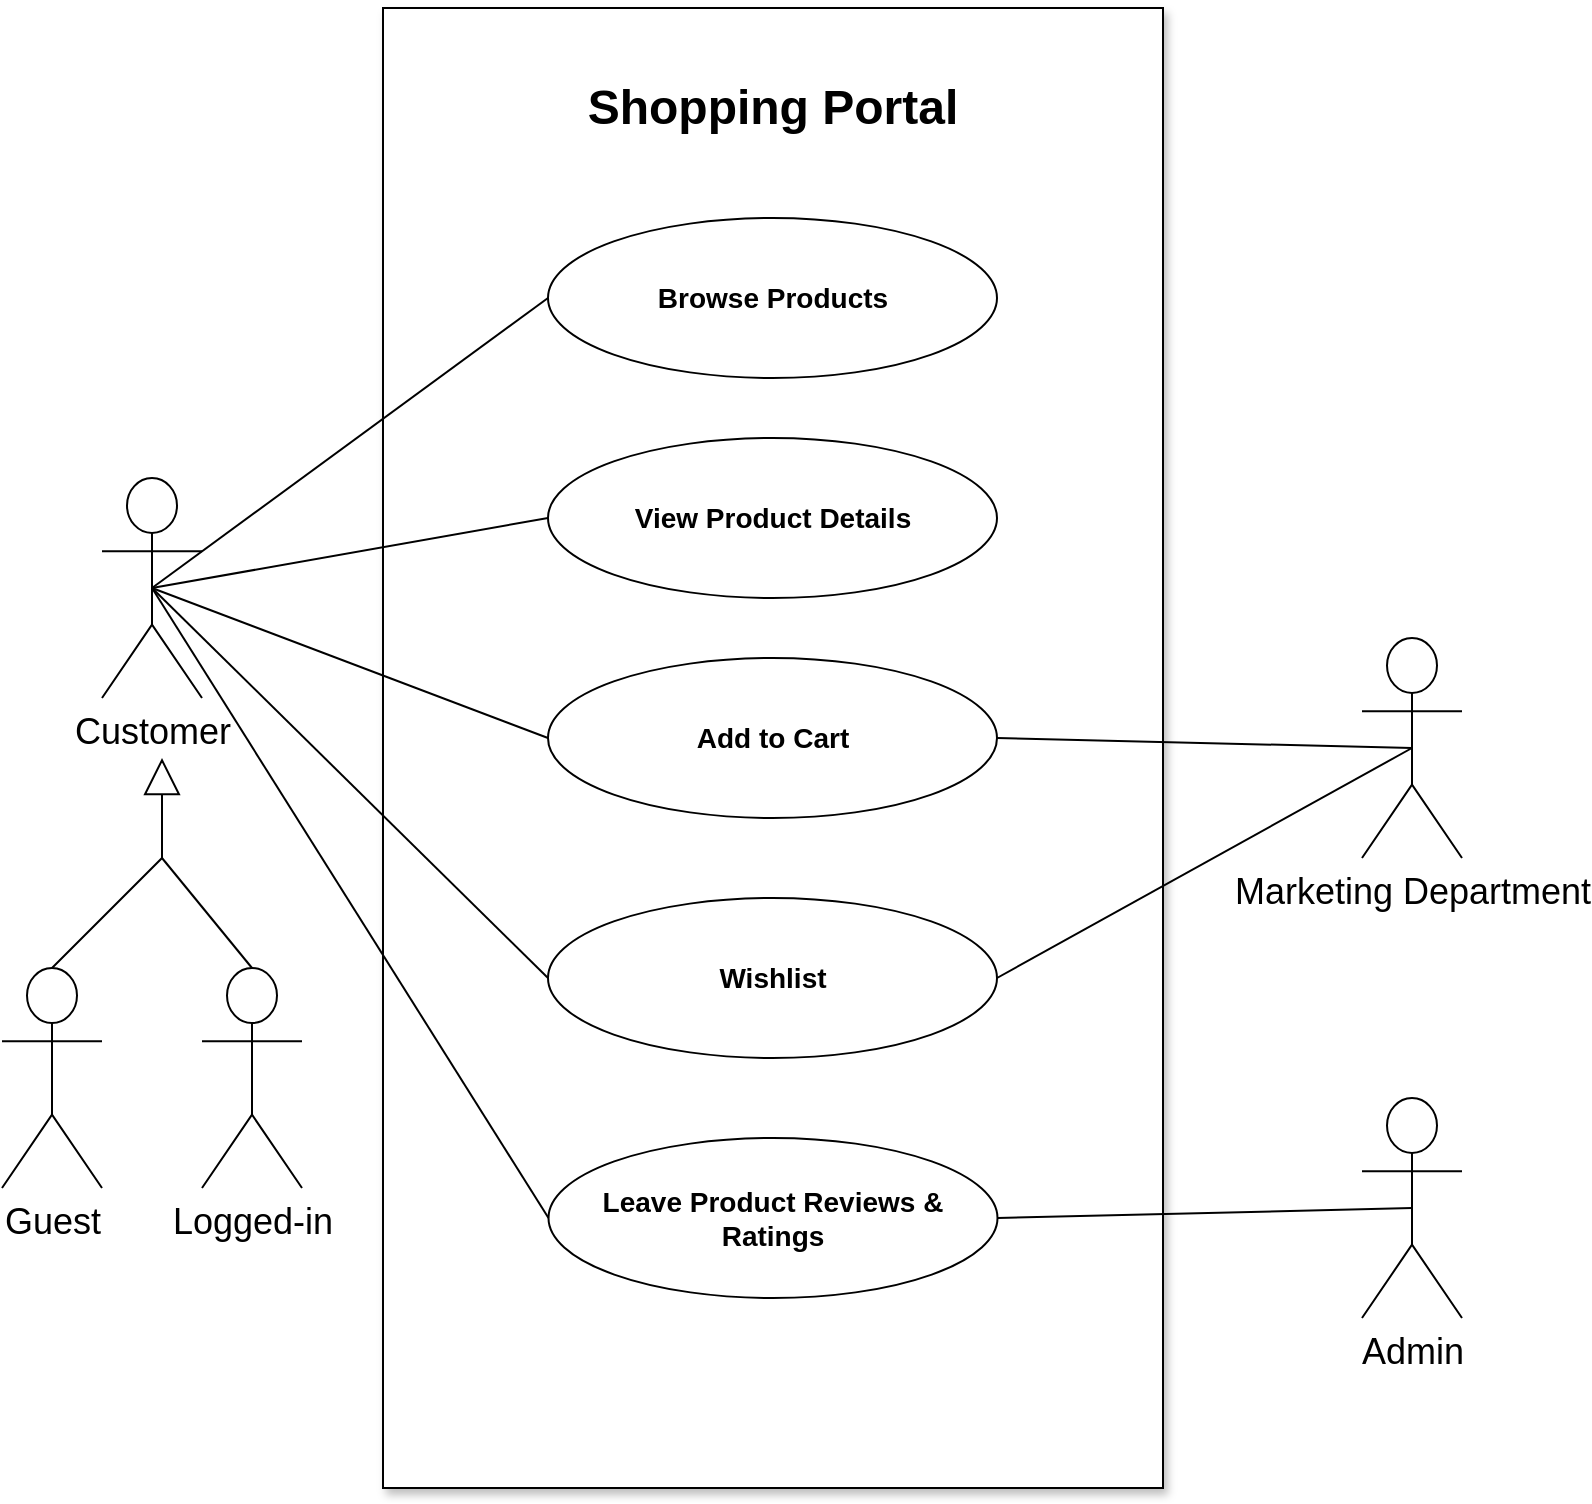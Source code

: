 <mxfile version="21.7.2" type="github">
  <diagram name="Page-1" id="Ibva7xswk7MlykJWga5B">
    <mxGraphModel dx="1032" dy="1129" grid="1" gridSize="10" guides="1" tooltips="1" connect="1" arrows="1" fold="1" page="1" pageScale="1" pageWidth="850" pageHeight="1100" math="0" shadow="0">
      <root>
        <mxCell id="0" />
        <mxCell id="1" parent="0" />
        <mxCell id="hKEHkd_DOBsOIQRfh8Hp-3" value="" style="rounded=0;whiteSpace=wrap;html=1;rotation=90;shadow=1;movable=0;resizable=0;rotatable=0;deletable=0;editable=0;locked=1;connectable=0;" vertex="1" parent="1">
          <mxGeometry x="55.5" y="300" width="740" height="390" as="geometry" />
        </mxCell>
        <mxCell id="hKEHkd_DOBsOIQRfh8Hp-4" value="&lt;font style=&quot;font-size: 18px;&quot;&gt;Customer&lt;/font&gt;" style="shape=umlActor;verticalLabelPosition=bottom;verticalAlign=top;html=1;outlineConnect=0;" vertex="1" parent="1">
          <mxGeometry x="90" y="360" width="50" height="110" as="geometry" />
        </mxCell>
        <mxCell id="hKEHkd_DOBsOIQRfh8Hp-10" value="&lt;font style=&quot;font-size: 24px;&quot;&gt;Shopping Portal&lt;/font&gt;" style="text;html=1;strokeColor=none;fillColor=none;align=center;verticalAlign=middle;whiteSpace=wrap;rounded=0;fontStyle=1" vertex="1" parent="1">
          <mxGeometry x="323" y="160" width="205" height="30" as="geometry" />
        </mxCell>
        <mxCell id="hKEHkd_DOBsOIQRfh8Hp-11" value="&lt;b&gt;&lt;font style=&quot;font-size: 14px;&quot;&gt;Leave Product Reviews &amp;amp; Ratings&lt;/font&gt;&lt;/b&gt;" style="ellipse;whiteSpace=wrap;html=1;" vertex="1" parent="1">
          <mxGeometry x="313.25" y="690" width="224.5" height="80" as="geometry" />
        </mxCell>
        <mxCell id="hKEHkd_DOBsOIQRfh8Hp-13" value="&lt;b&gt;&lt;font style=&quot;font-size: 14px;&quot;&gt;View Product Details&lt;/font&gt;&lt;/b&gt;" style="ellipse;whiteSpace=wrap;html=1;" vertex="1" parent="1">
          <mxGeometry x="313" y="340" width="224.5" height="80" as="geometry" />
        </mxCell>
        <mxCell id="hKEHkd_DOBsOIQRfh8Hp-14" value="&lt;font style=&quot;font-size: 14px;&quot;&gt;&lt;b&gt;Browse Products&lt;/b&gt;&lt;/font&gt;" style="ellipse;whiteSpace=wrap;html=1;" vertex="1" parent="1">
          <mxGeometry x="313" y="230" width="224.5" height="80" as="geometry" />
        </mxCell>
        <mxCell id="hKEHkd_DOBsOIQRfh8Hp-15" value="&lt;font style=&quot;font-size: 18px;&quot;&gt;Guest&lt;/font&gt;" style="shape=umlActor;verticalLabelPosition=bottom;verticalAlign=top;html=1;outlineConnect=0;" vertex="1" parent="1">
          <mxGeometry x="40" y="605" width="50" height="110" as="geometry" />
        </mxCell>
        <mxCell id="hKEHkd_DOBsOIQRfh8Hp-16" value="&lt;font style=&quot;font-size: 18px;&quot;&gt;Logged-in&lt;/font&gt;" style="shape=umlActor;verticalLabelPosition=bottom;verticalAlign=top;html=1;outlineConnect=0;" vertex="1" parent="1">
          <mxGeometry x="140" y="605" width="50" height="110" as="geometry" />
        </mxCell>
        <mxCell id="hKEHkd_DOBsOIQRfh8Hp-27" value="" style="endArrow=block;endSize=16;endFill=0;html=1;rounded=0;" edge="1" parent="1">
          <mxGeometry width="160" relative="1" as="geometry">
            <mxPoint x="115" y="570" as="sourcePoint" />
            <mxPoint x="115" y="570" as="targetPoint" />
          </mxGeometry>
        </mxCell>
        <mxCell id="hKEHkd_DOBsOIQRfh8Hp-35" value="" style="endArrow=block;endSize=16;endFill=0;html=1;rounded=0;exitX=0.5;exitY=0;exitDx=0;exitDy=0;exitPerimeter=0;" edge="1" parent="1" source="hKEHkd_DOBsOIQRfh8Hp-15">
          <mxGeometry width="160" relative="1" as="geometry">
            <mxPoint x="210" y="510" as="sourcePoint" />
            <mxPoint x="120" y="500" as="targetPoint" />
            <Array as="points">
              <mxPoint x="120" y="550" />
            </Array>
          </mxGeometry>
        </mxCell>
        <mxCell id="hKEHkd_DOBsOIQRfh8Hp-37" value="&lt;b&gt;&lt;font style=&quot;font-size: 14px;&quot;&gt;Add to Cart&lt;/font&gt;&lt;/b&gt;" style="ellipse;whiteSpace=wrap;html=1;" vertex="1" parent="1">
          <mxGeometry x="313" y="450" width="224.5" height="80" as="geometry" />
        </mxCell>
        <mxCell id="hKEHkd_DOBsOIQRfh8Hp-38" value="&lt;b&gt;&lt;font style=&quot;font-size: 14px;&quot;&gt;Wishlist&lt;/font&gt;&lt;/b&gt;" style="ellipse;whiteSpace=wrap;html=1;" vertex="1" parent="1">
          <mxGeometry x="313" y="570" width="224.5" height="80" as="geometry" />
        </mxCell>
        <mxCell id="hKEHkd_DOBsOIQRfh8Hp-39" value="&lt;font style=&quot;font-size: 18px;&quot;&gt;Marketing Department&lt;/font&gt;" style="shape=umlActor;verticalLabelPosition=bottom;verticalAlign=top;html=1;outlineConnect=0;" vertex="1" parent="1">
          <mxGeometry x="720" y="440" width="50" height="110" as="geometry" />
        </mxCell>
        <mxCell id="hKEHkd_DOBsOIQRfh8Hp-40" value="&lt;font style=&quot;font-size: 18px;&quot;&gt;Admin&lt;/font&gt;" style="shape=umlActor;verticalLabelPosition=bottom;verticalAlign=top;html=1;outlineConnect=0;" vertex="1" parent="1">
          <mxGeometry x="720" y="670" width="50" height="110" as="geometry" />
        </mxCell>
        <mxCell id="hKEHkd_DOBsOIQRfh8Hp-57" value="" style="endArrow=none;html=1;rounded=0;entryX=0.5;entryY=0.5;entryDx=0;entryDy=0;entryPerimeter=0;exitX=1;exitY=0.5;exitDx=0;exitDy=0;" edge="1" parent="1" source="hKEHkd_DOBsOIQRfh8Hp-11" target="hKEHkd_DOBsOIQRfh8Hp-40">
          <mxGeometry width="50" height="50" relative="1" as="geometry">
            <mxPoint x="420" y="530" as="sourcePoint" />
            <mxPoint x="470" y="480" as="targetPoint" />
          </mxGeometry>
        </mxCell>
        <mxCell id="hKEHkd_DOBsOIQRfh8Hp-58" value="" style="endArrow=none;html=1;rounded=0;entryX=0.5;entryY=0.5;entryDx=0;entryDy=0;entryPerimeter=0;exitX=1;exitY=0.5;exitDx=0;exitDy=0;" edge="1" parent="1" source="hKEHkd_DOBsOIQRfh8Hp-38" target="hKEHkd_DOBsOIQRfh8Hp-39">
          <mxGeometry width="50" height="50" relative="1" as="geometry">
            <mxPoint x="548" y="740" as="sourcePoint" />
            <mxPoint x="755" y="735" as="targetPoint" />
          </mxGeometry>
        </mxCell>
        <mxCell id="hKEHkd_DOBsOIQRfh8Hp-60" value="" style="endArrow=none;html=1;rounded=0;entryX=0;entryY=0.5;entryDx=0;entryDy=0;exitX=0.5;exitY=0.5;exitDx=0;exitDy=0;exitPerimeter=0;" edge="1" parent="1" source="hKEHkd_DOBsOIQRfh8Hp-4" target="hKEHkd_DOBsOIQRfh8Hp-14">
          <mxGeometry width="50" height="50" relative="1" as="geometry">
            <mxPoint x="120" y="415" as="sourcePoint" />
            <mxPoint x="323" y="414.58" as="targetPoint" />
          </mxGeometry>
        </mxCell>
        <mxCell id="hKEHkd_DOBsOIQRfh8Hp-61" value="" style="endArrow=none;html=1;rounded=0;entryX=0;entryY=0.5;entryDx=0;entryDy=0;exitX=0.5;exitY=0.5;exitDx=0;exitDy=0;exitPerimeter=0;" edge="1" parent="1" source="hKEHkd_DOBsOIQRfh8Hp-4" target="hKEHkd_DOBsOIQRfh8Hp-13">
          <mxGeometry width="50" height="50" relative="1" as="geometry">
            <mxPoint x="125" y="425" as="sourcePoint" />
            <mxPoint x="323" y="280" as="targetPoint" />
          </mxGeometry>
        </mxCell>
        <mxCell id="hKEHkd_DOBsOIQRfh8Hp-62" value="" style="endArrow=none;html=1;rounded=0;entryX=0;entryY=0.5;entryDx=0;entryDy=0;exitX=0.5;exitY=0.5;exitDx=0;exitDy=0;exitPerimeter=0;" edge="1" parent="1" source="hKEHkd_DOBsOIQRfh8Hp-4" target="hKEHkd_DOBsOIQRfh8Hp-37">
          <mxGeometry width="50" height="50" relative="1" as="geometry">
            <mxPoint x="135" y="435" as="sourcePoint" />
            <mxPoint x="323" y="390" as="targetPoint" />
          </mxGeometry>
        </mxCell>
        <mxCell id="hKEHkd_DOBsOIQRfh8Hp-63" value="" style="endArrow=none;html=1;rounded=0;entryX=0;entryY=0.5;entryDx=0;entryDy=0;exitX=0.5;exitY=0.5;exitDx=0;exitDy=0;exitPerimeter=0;" edge="1" parent="1" source="hKEHkd_DOBsOIQRfh8Hp-4" target="hKEHkd_DOBsOIQRfh8Hp-38">
          <mxGeometry width="50" height="50" relative="1" as="geometry">
            <mxPoint x="145" y="445" as="sourcePoint" />
            <mxPoint x="323" y="500" as="targetPoint" />
          </mxGeometry>
        </mxCell>
        <mxCell id="hKEHkd_DOBsOIQRfh8Hp-64" value="" style="endArrow=none;html=1;rounded=0;entryX=0;entryY=0.5;entryDx=0;entryDy=0;exitX=0.5;exitY=0.5;exitDx=0;exitDy=0;exitPerimeter=0;" edge="1" parent="1" source="hKEHkd_DOBsOIQRfh8Hp-4" target="hKEHkd_DOBsOIQRfh8Hp-11">
          <mxGeometry width="50" height="50" relative="1" as="geometry">
            <mxPoint x="155" y="455" as="sourcePoint" />
            <mxPoint x="323" y="620" as="targetPoint" />
          </mxGeometry>
        </mxCell>
        <mxCell id="hKEHkd_DOBsOIQRfh8Hp-65" value="" style="endArrow=none;html=1;rounded=0;entryX=0.5;entryY=0;entryDx=0;entryDy=0;entryPerimeter=0;" edge="1" parent="1" target="hKEHkd_DOBsOIQRfh8Hp-16">
          <mxGeometry width="50" height="50" relative="1" as="geometry">
            <mxPoint x="120" y="550" as="sourcePoint" />
            <mxPoint x="323" y="740" as="targetPoint" />
          </mxGeometry>
        </mxCell>
        <mxCell id="hKEHkd_DOBsOIQRfh8Hp-67" value="" style="endArrow=none;html=1;rounded=0;entryX=0.5;entryY=0.5;entryDx=0;entryDy=0;entryPerimeter=0;exitX=1;exitY=0.5;exitDx=0;exitDy=0;" edge="1" parent="1" source="hKEHkd_DOBsOIQRfh8Hp-37" target="hKEHkd_DOBsOIQRfh8Hp-39">
          <mxGeometry width="50" height="50" relative="1" as="geometry">
            <mxPoint x="548" y="620" as="sourcePoint" />
            <mxPoint x="755" y="515" as="targetPoint" />
          </mxGeometry>
        </mxCell>
      </root>
    </mxGraphModel>
  </diagram>
</mxfile>
